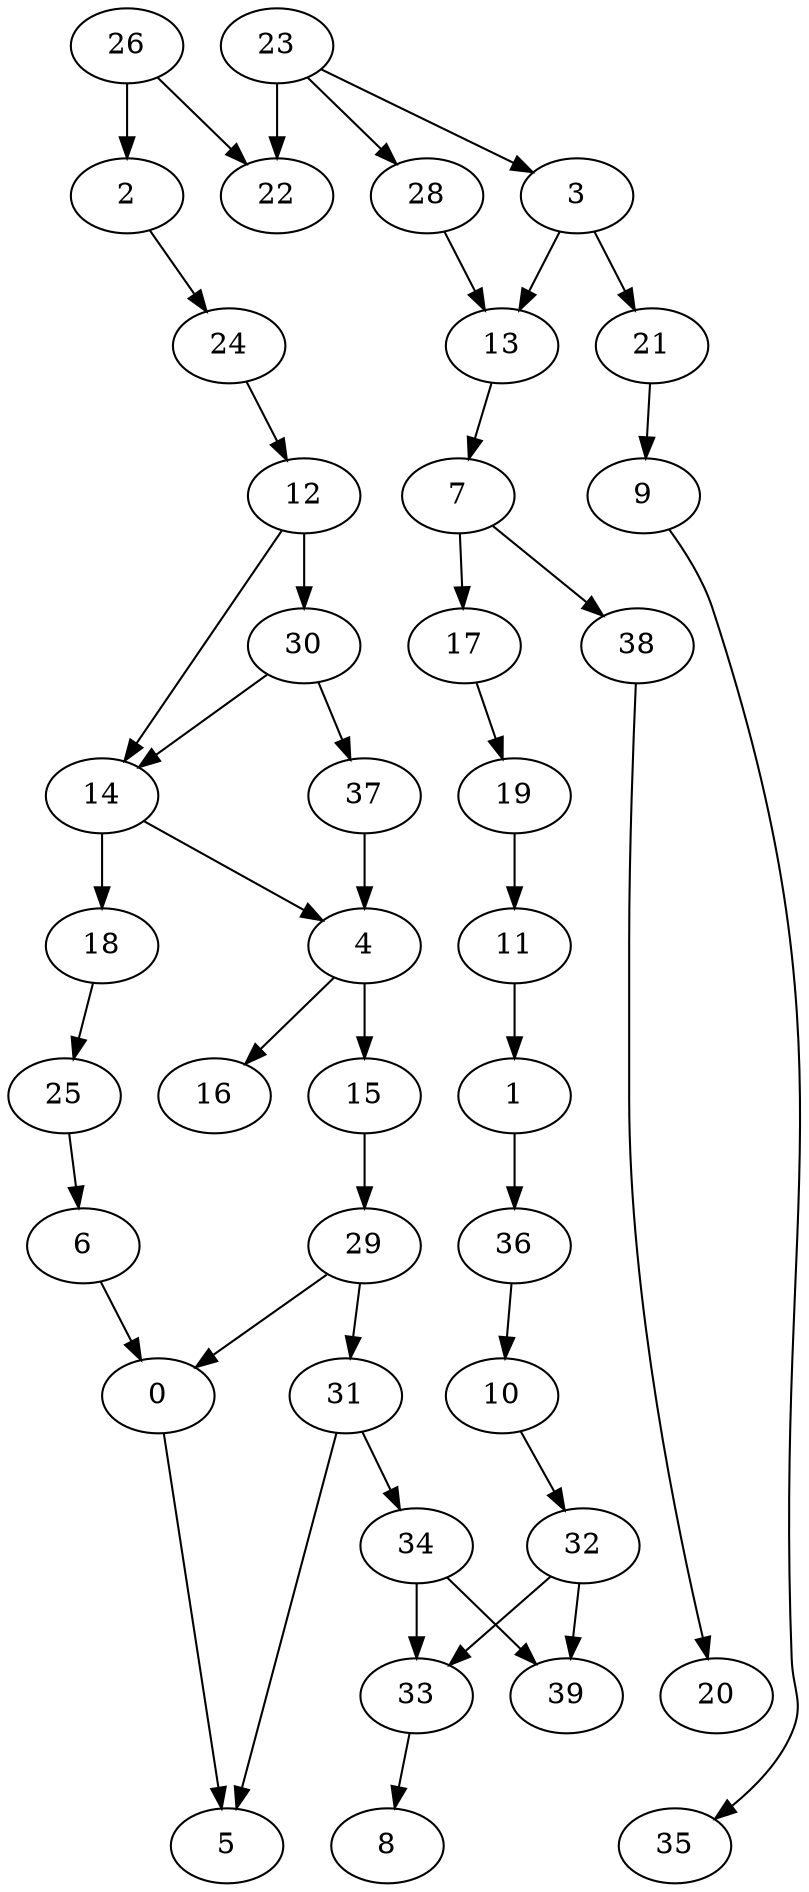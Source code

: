 digraph G {
    0;
    5;
    1;
    36;
    10;
    32;
    33;
    39;
    2;
    24;
    12;
    30;
    14;
    37;
    4;
    18;
    3;
    13;
    21;
    7;
    9;
    17;
    38;
    35;
    19;
    20;
    15;
    16;
    29;
    31;
    34;
    6;
    11;
    8;
    25;
    23;
    22;
    28;
    26;
    0 -> 5 [weight=0];
    1 -> 36 [weight=0];
    36 -> 10 [weight=0];
    10 -> 32 [weight=0];
    32 -> 33 [weight=0];
    32 -> 39 [weight=0];
    33 -> 8 [weight=0];
    2 -> 24 [weight=0];
    24 -> 12 [weight=0];
    12 -> 30 [weight=1];
    12 -> 14 [weight=0];
    30 -> 14 [weight=0];
    30 -> 37 [weight=0];
    14 -> 4 [weight=0];
    14 -> 18 [weight=1];
    37 -> 4 [weight=0];
    4 -> 15 [weight=2];
    4 -> 16 [weight=1];
    18 -> 25 [weight=0];
    3 -> 13 [weight=2];
    3 -> 21 [weight=2];
    13 -> 7 [weight=0];
    21 -> 9 [weight=0];
    7 -> 17 [weight=0];
    7 -> 38 [weight=0];
    9 -> 35 [weight=0];
    17 -> 19 [weight=0];
    38 -> 20 [weight=0];
    19 -> 11 [weight=0];
    15 -> 29 [weight=1];
    29 -> 0 [weight=0];
    29 -> 31 [weight=0];
    31 -> 5 [weight=0];
    31 -> 34 [weight=0];
    34 -> 33 [weight=0];
    34 -> 39 [weight=0];
    6 -> 0 [weight=0];
    11 -> 1 [weight=0];
    25 -> 6 [weight=0];
    23 -> 3 [weight=0];
    23 -> 22 [weight=2];
    23 -> 28 [weight=0];
    28 -> 13 [weight=0];
    26 -> 2 [weight=0];
    26 -> 22 [weight=0];
}
